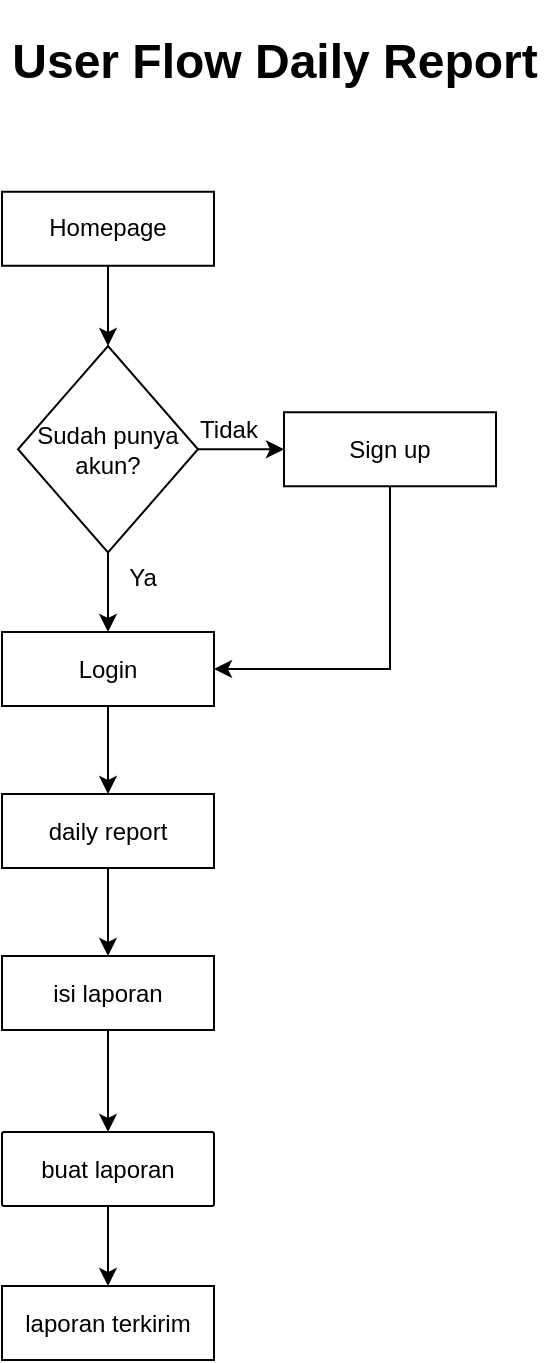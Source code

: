<mxfile version="15.2.7" type="github">
  <diagram id="zFZVGyq1nd0uwfa3rUeY" name="Page-1">
    <mxGraphModel dx="1038" dy="507" grid="0" gridSize="10" guides="1" tooltips="1" connect="1" arrows="1" fold="1" page="1" pageScale="1" pageWidth="850" pageHeight="1100" math="0" shadow="0">
      <root>
        <mxCell id="0" />
        <mxCell id="1" parent="0" />
        <mxCell id="rgFEZZyq2OXVxVbpDzNp-10" value="" style="edgeStyle=orthogonalEdgeStyle;rounded=0;orthogonalLoop=1;jettySize=auto;html=1;" parent="1" source="hc98vc_X6tRmouUurkKF-1" target="rgFEZZyq2OXVxVbpDzNp-9" edge="1">
          <mxGeometry relative="1" as="geometry" />
        </mxCell>
        <mxCell id="hc98vc_X6tRmouUurkKF-1" value="Homepage" style="rounded=1;whiteSpace=wrap;html=1;arcSize=0;" parent="1" vertex="1">
          <mxGeometry x="80" y="109.88" width="106" height="37" as="geometry" />
        </mxCell>
        <mxCell id="rgFEZZyq2OXVxVbpDzNp-28" style="edgeStyle=orthogonalEdgeStyle;rounded=0;orthogonalLoop=1;jettySize=auto;html=1;exitX=0.5;exitY=1;exitDx=0;exitDy=0;entryX=0.5;entryY=0;entryDx=0;entryDy=0;" parent="1" source="hc98vc_X6tRmouUurkKF-10" target="hc98vc_X6tRmouUurkKF-12" edge="1">
          <mxGeometry relative="1" as="geometry" />
        </mxCell>
        <mxCell id="hc98vc_X6tRmouUurkKF-10" value="buat laporan" style="rounded=1;whiteSpace=wrap;html=1;arcSize=3;" parent="1" vertex="1">
          <mxGeometry x="80" y="580" width="106" height="37" as="geometry" />
        </mxCell>
        <mxCell id="hc98vc_X6tRmouUurkKF-12" value="laporan terkirim" style="rounded=1;whiteSpace=wrap;html=1;arcSize=0;" parent="1" vertex="1">
          <mxGeometry x="80" y="657" width="106" height="37" as="geometry" />
        </mxCell>
        <mxCell id="rgFEZZyq2OXVxVbpDzNp-26" style="edgeStyle=orthogonalEdgeStyle;rounded=0;orthogonalLoop=1;jettySize=auto;html=1;exitX=0.5;exitY=1;exitDx=0;exitDy=0;entryX=0.5;entryY=0;entryDx=0;entryDy=0;" parent="1" source="hc98vc_X6tRmouUurkKF-13" target="hc98vc_X6tRmouUurkKF-14" edge="1">
          <mxGeometry relative="1" as="geometry" />
        </mxCell>
        <mxCell id="hc98vc_X6tRmouUurkKF-13" value="daily report" style="rounded=1;whiteSpace=wrap;html=1;arcSize=0;" parent="1" vertex="1">
          <mxGeometry x="80" y="411" width="106" height="37" as="geometry" />
        </mxCell>
        <mxCell id="rgFEZZyq2OXVxVbpDzNp-27" style="edgeStyle=orthogonalEdgeStyle;rounded=0;orthogonalLoop=1;jettySize=auto;html=1;exitX=0.5;exitY=1;exitDx=0;exitDy=0;entryX=0.5;entryY=0;entryDx=0;entryDy=0;" parent="1" source="hc98vc_X6tRmouUurkKF-14" target="hc98vc_X6tRmouUurkKF-10" edge="1">
          <mxGeometry relative="1" as="geometry" />
        </mxCell>
        <mxCell id="hc98vc_X6tRmouUurkKF-14" value="isi laporan" style="rounded=1;whiteSpace=wrap;html=1;arcSize=0;" parent="1" vertex="1">
          <mxGeometry x="80" y="492" width="106" height="37" as="geometry" />
        </mxCell>
        <mxCell id="rgFEZZyq2OXVxVbpDzNp-22" style="edgeStyle=orthogonalEdgeStyle;rounded=0;orthogonalLoop=1;jettySize=auto;html=1;exitX=0.5;exitY=1;exitDx=0;exitDy=0;entryX=0.5;entryY=0;entryDx=0;entryDy=0;" parent="1" source="rgFEZZyq2OXVxVbpDzNp-9" target="rgFEZZyq2OXVxVbpDzNp-16" edge="1">
          <mxGeometry relative="1" as="geometry" />
        </mxCell>
        <mxCell id="rgFEZZyq2OXVxVbpDzNp-23" style="edgeStyle=orthogonalEdgeStyle;rounded=0;orthogonalLoop=1;jettySize=auto;html=1;exitX=1;exitY=0.5;exitDx=0;exitDy=0;entryX=0;entryY=0.5;entryDx=0;entryDy=0;" parent="1" source="rgFEZZyq2OXVxVbpDzNp-9" target="rgFEZZyq2OXVxVbpDzNp-13" edge="1">
          <mxGeometry relative="1" as="geometry" />
        </mxCell>
        <mxCell id="rgFEZZyq2OXVxVbpDzNp-9" value="Sudah punya akun?" style="rhombus;whiteSpace=wrap;html=1;rounded=1;arcSize=0;" parent="1" vertex="1">
          <mxGeometry x="88" y="187" width="90" height="103.25" as="geometry" />
        </mxCell>
        <mxCell id="rgFEZZyq2OXVxVbpDzNp-24" style="edgeStyle=orthogonalEdgeStyle;rounded=0;orthogonalLoop=1;jettySize=auto;html=1;exitX=0.5;exitY=1;exitDx=0;exitDy=0;entryX=1;entryY=0.5;entryDx=0;entryDy=0;" parent="1" source="rgFEZZyq2OXVxVbpDzNp-13" target="rgFEZZyq2OXVxVbpDzNp-16" edge="1">
          <mxGeometry relative="1" as="geometry" />
        </mxCell>
        <mxCell id="rgFEZZyq2OXVxVbpDzNp-13" value="Sign up" style="rounded=1;whiteSpace=wrap;html=1;arcSize=0;" parent="1" vertex="1">
          <mxGeometry x="221" y="220.13" width="106" height="37" as="geometry" />
        </mxCell>
        <mxCell id="rgFEZZyq2OXVxVbpDzNp-25" style="edgeStyle=orthogonalEdgeStyle;rounded=0;orthogonalLoop=1;jettySize=auto;html=1;exitX=0.5;exitY=1;exitDx=0;exitDy=0;entryX=0.5;entryY=0;entryDx=0;entryDy=0;" parent="1" source="rgFEZZyq2OXVxVbpDzNp-16" target="hc98vc_X6tRmouUurkKF-13" edge="1">
          <mxGeometry relative="1" as="geometry" />
        </mxCell>
        <mxCell id="rgFEZZyq2OXVxVbpDzNp-16" value="Login" style="rounded=1;whiteSpace=wrap;html=1;arcSize=0;" parent="1" vertex="1">
          <mxGeometry x="80" y="330" width="106" height="37" as="geometry" />
        </mxCell>
        <mxCell id="rgFEZZyq2OXVxVbpDzNp-29" value="Tidak" style="text;html=1;align=center;verticalAlign=middle;resizable=0;points=[];autosize=1;fillColor=none;" parent="1" vertex="1">
          <mxGeometry x="173" y="220.13" width="39" height="18" as="geometry" />
        </mxCell>
        <mxCell id="rgFEZZyq2OXVxVbpDzNp-30" value="Ya" style="text;html=1;align=center;verticalAlign=middle;resizable=0;points=[];autosize=1;fillColor=none;" parent="1" vertex="1">
          <mxGeometry x="138" y="294" width="24" height="18" as="geometry" />
        </mxCell>
        <mxCell id="QohDBfm-sr1XuX87SKtL-1" value="&lt;h1&gt;User Flow Daily Report&lt;/h1&gt;" style="text;html=1;align=center;verticalAlign=middle;resizable=0;points=[];autosize=1;strokeColor=none;fillColor=none;" vertex="1" parent="1">
          <mxGeometry x="80" y="20" width="272" height="50" as="geometry" />
        </mxCell>
      </root>
    </mxGraphModel>
  </diagram>
</mxfile>
